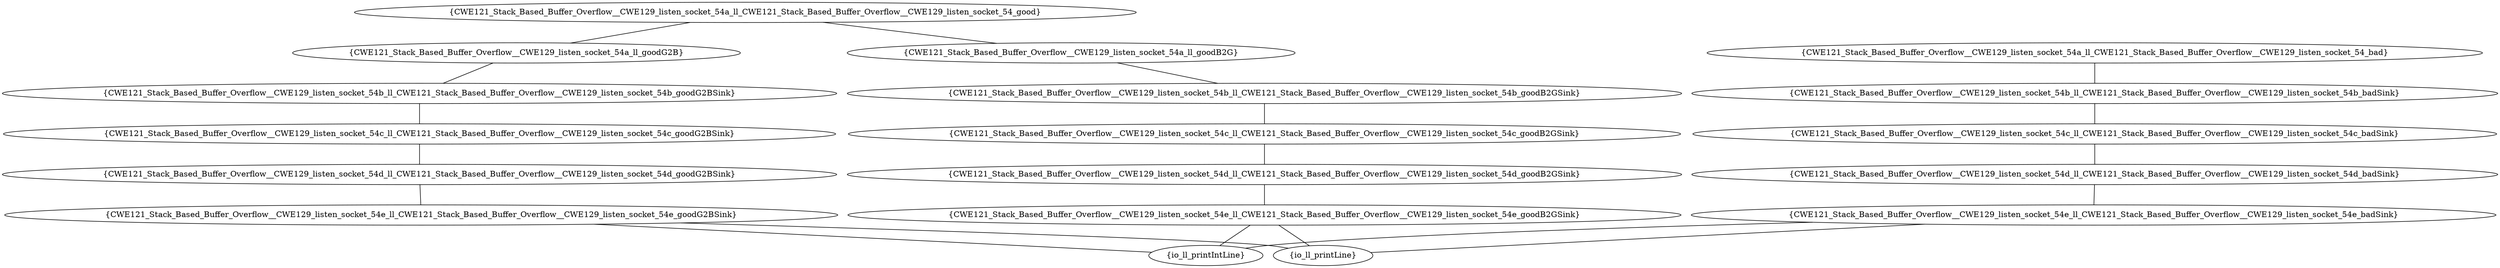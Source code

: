 graph "cg graph" {
CWE121_Stack_Based_Buffer_Overflow__CWE129_listen_socket_54c_ll_CWE121_Stack_Based_Buffer_Overflow__CWE129_listen_socket_54c_badSink [label="{CWE121_Stack_Based_Buffer_Overflow__CWE129_listen_socket_54c_ll_CWE121_Stack_Based_Buffer_Overflow__CWE129_listen_socket_54c_badSink}"];
CWE121_Stack_Based_Buffer_Overflow__CWE129_listen_socket_54d_ll_CWE121_Stack_Based_Buffer_Overflow__CWE129_listen_socket_54d_badSink [label="{CWE121_Stack_Based_Buffer_Overflow__CWE129_listen_socket_54d_ll_CWE121_Stack_Based_Buffer_Overflow__CWE129_listen_socket_54d_badSink}"];
CWE121_Stack_Based_Buffer_Overflow__CWE129_listen_socket_54c_ll_CWE121_Stack_Based_Buffer_Overflow__CWE129_listen_socket_54c_goodG2BSink [label="{CWE121_Stack_Based_Buffer_Overflow__CWE129_listen_socket_54c_ll_CWE121_Stack_Based_Buffer_Overflow__CWE129_listen_socket_54c_goodG2BSink}"];
CWE121_Stack_Based_Buffer_Overflow__CWE129_listen_socket_54d_ll_CWE121_Stack_Based_Buffer_Overflow__CWE129_listen_socket_54d_goodG2BSink [label="{CWE121_Stack_Based_Buffer_Overflow__CWE129_listen_socket_54d_ll_CWE121_Stack_Based_Buffer_Overflow__CWE129_listen_socket_54d_goodG2BSink}"];
CWE121_Stack_Based_Buffer_Overflow__CWE129_listen_socket_54d_ll_CWE121_Stack_Based_Buffer_Overflow__CWE129_listen_socket_54d_goodB2GSink [label="{CWE121_Stack_Based_Buffer_Overflow__CWE129_listen_socket_54d_ll_CWE121_Stack_Based_Buffer_Overflow__CWE129_listen_socket_54d_goodB2GSink}"];
CWE121_Stack_Based_Buffer_Overflow__CWE129_listen_socket_54e_ll_CWE121_Stack_Based_Buffer_Overflow__CWE129_listen_socket_54e_goodB2GSink [label="{CWE121_Stack_Based_Buffer_Overflow__CWE129_listen_socket_54e_ll_CWE121_Stack_Based_Buffer_Overflow__CWE129_listen_socket_54e_goodB2GSink}"];
CWE121_Stack_Based_Buffer_Overflow__CWE129_listen_socket_54c_ll_CWE121_Stack_Based_Buffer_Overflow__CWE129_listen_socket_54c_goodB2GSink [label="{CWE121_Stack_Based_Buffer_Overflow__CWE129_listen_socket_54c_ll_CWE121_Stack_Based_Buffer_Overflow__CWE129_listen_socket_54c_goodB2GSink}"];
CWE121_Stack_Based_Buffer_Overflow__CWE129_listen_socket_54b_ll_CWE121_Stack_Based_Buffer_Overflow__CWE129_listen_socket_54b_goodG2BSink [label="{CWE121_Stack_Based_Buffer_Overflow__CWE129_listen_socket_54b_ll_CWE121_Stack_Based_Buffer_Overflow__CWE129_listen_socket_54b_goodG2BSink}"];
CWE121_Stack_Based_Buffer_Overflow__CWE129_listen_socket_54a_ll_goodB2G [label="{CWE121_Stack_Based_Buffer_Overflow__CWE129_listen_socket_54a_ll_goodB2G}"];
CWE121_Stack_Based_Buffer_Overflow__CWE129_listen_socket_54b_ll_CWE121_Stack_Based_Buffer_Overflow__CWE129_listen_socket_54b_goodB2GSink [label="{CWE121_Stack_Based_Buffer_Overflow__CWE129_listen_socket_54b_ll_CWE121_Stack_Based_Buffer_Overflow__CWE129_listen_socket_54b_goodB2GSink}"];
CWE121_Stack_Based_Buffer_Overflow__CWE129_listen_socket_54a_ll_goodG2B [label="{CWE121_Stack_Based_Buffer_Overflow__CWE129_listen_socket_54a_ll_goodG2B}"];
CWE121_Stack_Based_Buffer_Overflow__CWE129_listen_socket_54b_ll_CWE121_Stack_Based_Buffer_Overflow__CWE129_listen_socket_54b_badSink [label="{CWE121_Stack_Based_Buffer_Overflow__CWE129_listen_socket_54b_ll_CWE121_Stack_Based_Buffer_Overflow__CWE129_listen_socket_54b_badSink}"];
CWE121_Stack_Based_Buffer_Overflow__CWE129_listen_socket_54a_ll_CWE121_Stack_Based_Buffer_Overflow__CWE129_listen_socket_54_good [label="{CWE121_Stack_Based_Buffer_Overflow__CWE129_listen_socket_54a_ll_CWE121_Stack_Based_Buffer_Overflow__CWE129_listen_socket_54_good}"];
CWE121_Stack_Based_Buffer_Overflow__CWE129_listen_socket_54e_ll_CWE121_Stack_Based_Buffer_Overflow__CWE129_listen_socket_54e_goodG2BSink [label="{CWE121_Stack_Based_Buffer_Overflow__CWE129_listen_socket_54e_ll_CWE121_Stack_Based_Buffer_Overflow__CWE129_listen_socket_54e_goodG2BSink}"];
CWE121_Stack_Based_Buffer_Overflow__CWE129_listen_socket_54a_ll_CWE121_Stack_Based_Buffer_Overflow__CWE129_listen_socket_54_bad [label="{CWE121_Stack_Based_Buffer_Overflow__CWE129_listen_socket_54a_ll_CWE121_Stack_Based_Buffer_Overflow__CWE129_listen_socket_54_bad}"];
io_ll_printIntLine [label="{io_ll_printIntLine}"];
io_ll_printLine [label="{io_ll_printLine}"];
CWE121_Stack_Based_Buffer_Overflow__CWE129_listen_socket_54e_ll_CWE121_Stack_Based_Buffer_Overflow__CWE129_listen_socket_54e_badSink [label="{CWE121_Stack_Based_Buffer_Overflow__CWE129_listen_socket_54e_ll_CWE121_Stack_Based_Buffer_Overflow__CWE129_listen_socket_54e_badSink}"];
CWE121_Stack_Based_Buffer_Overflow__CWE129_listen_socket_54c_ll_CWE121_Stack_Based_Buffer_Overflow__CWE129_listen_socket_54c_badSink -- CWE121_Stack_Based_Buffer_Overflow__CWE129_listen_socket_54d_ll_CWE121_Stack_Based_Buffer_Overflow__CWE129_listen_socket_54d_badSink;
CWE121_Stack_Based_Buffer_Overflow__CWE129_listen_socket_54c_ll_CWE121_Stack_Based_Buffer_Overflow__CWE129_listen_socket_54c_goodG2BSink -- CWE121_Stack_Based_Buffer_Overflow__CWE129_listen_socket_54d_ll_CWE121_Stack_Based_Buffer_Overflow__CWE129_listen_socket_54d_goodG2BSink;
CWE121_Stack_Based_Buffer_Overflow__CWE129_listen_socket_54d_ll_CWE121_Stack_Based_Buffer_Overflow__CWE129_listen_socket_54d_goodB2GSink -- CWE121_Stack_Based_Buffer_Overflow__CWE129_listen_socket_54e_ll_CWE121_Stack_Based_Buffer_Overflow__CWE129_listen_socket_54e_goodB2GSink;
CWE121_Stack_Based_Buffer_Overflow__CWE129_listen_socket_54c_ll_CWE121_Stack_Based_Buffer_Overflow__CWE129_listen_socket_54c_goodB2GSink -- CWE121_Stack_Based_Buffer_Overflow__CWE129_listen_socket_54d_ll_CWE121_Stack_Based_Buffer_Overflow__CWE129_listen_socket_54d_goodB2GSink;
CWE121_Stack_Based_Buffer_Overflow__CWE129_listen_socket_54b_ll_CWE121_Stack_Based_Buffer_Overflow__CWE129_listen_socket_54b_goodG2BSink -- CWE121_Stack_Based_Buffer_Overflow__CWE129_listen_socket_54c_ll_CWE121_Stack_Based_Buffer_Overflow__CWE129_listen_socket_54c_goodG2BSink;
CWE121_Stack_Based_Buffer_Overflow__CWE129_listen_socket_54a_ll_goodB2G -- CWE121_Stack_Based_Buffer_Overflow__CWE129_listen_socket_54b_ll_CWE121_Stack_Based_Buffer_Overflow__CWE129_listen_socket_54b_goodB2GSink;
CWE121_Stack_Based_Buffer_Overflow__CWE129_listen_socket_54a_ll_goodG2B -- CWE121_Stack_Based_Buffer_Overflow__CWE129_listen_socket_54b_ll_CWE121_Stack_Based_Buffer_Overflow__CWE129_listen_socket_54b_goodG2BSink;
CWE121_Stack_Based_Buffer_Overflow__CWE129_listen_socket_54b_ll_CWE121_Stack_Based_Buffer_Overflow__CWE129_listen_socket_54b_badSink -- CWE121_Stack_Based_Buffer_Overflow__CWE129_listen_socket_54c_ll_CWE121_Stack_Based_Buffer_Overflow__CWE129_listen_socket_54c_badSink;
CWE121_Stack_Based_Buffer_Overflow__CWE129_listen_socket_54a_ll_CWE121_Stack_Based_Buffer_Overflow__CWE129_listen_socket_54_good -- CWE121_Stack_Based_Buffer_Overflow__CWE129_listen_socket_54a_ll_goodG2B;
CWE121_Stack_Based_Buffer_Overflow__CWE129_listen_socket_54a_ll_CWE121_Stack_Based_Buffer_Overflow__CWE129_listen_socket_54_good -- CWE121_Stack_Based_Buffer_Overflow__CWE129_listen_socket_54a_ll_goodB2G;
CWE121_Stack_Based_Buffer_Overflow__CWE129_listen_socket_54d_ll_CWE121_Stack_Based_Buffer_Overflow__CWE129_listen_socket_54d_goodG2BSink -- CWE121_Stack_Based_Buffer_Overflow__CWE129_listen_socket_54e_ll_CWE121_Stack_Based_Buffer_Overflow__CWE129_listen_socket_54e_goodG2BSink;
CWE121_Stack_Based_Buffer_Overflow__CWE129_listen_socket_54a_ll_CWE121_Stack_Based_Buffer_Overflow__CWE129_listen_socket_54_bad -- CWE121_Stack_Based_Buffer_Overflow__CWE129_listen_socket_54b_ll_CWE121_Stack_Based_Buffer_Overflow__CWE129_listen_socket_54b_badSink;
CWE121_Stack_Based_Buffer_Overflow__CWE129_listen_socket_54e_ll_CWE121_Stack_Based_Buffer_Overflow__CWE129_listen_socket_54e_goodB2GSink -- io_ll_printIntLine;
CWE121_Stack_Based_Buffer_Overflow__CWE129_listen_socket_54e_ll_CWE121_Stack_Based_Buffer_Overflow__CWE129_listen_socket_54e_goodB2GSink -- io_ll_printLine;
CWE121_Stack_Based_Buffer_Overflow__CWE129_listen_socket_54b_ll_CWE121_Stack_Based_Buffer_Overflow__CWE129_listen_socket_54b_goodB2GSink -- CWE121_Stack_Based_Buffer_Overflow__CWE129_listen_socket_54c_ll_CWE121_Stack_Based_Buffer_Overflow__CWE129_listen_socket_54c_goodB2GSink;
CWE121_Stack_Based_Buffer_Overflow__CWE129_listen_socket_54e_ll_CWE121_Stack_Based_Buffer_Overflow__CWE129_listen_socket_54e_badSink -- io_ll_printIntLine;
CWE121_Stack_Based_Buffer_Overflow__CWE129_listen_socket_54e_ll_CWE121_Stack_Based_Buffer_Overflow__CWE129_listen_socket_54e_badSink -- io_ll_printLine;
CWE121_Stack_Based_Buffer_Overflow__CWE129_listen_socket_54d_ll_CWE121_Stack_Based_Buffer_Overflow__CWE129_listen_socket_54d_badSink -- CWE121_Stack_Based_Buffer_Overflow__CWE129_listen_socket_54e_ll_CWE121_Stack_Based_Buffer_Overflow__CWE129_listen_socket_54e_badSink;
CWE121_Stack_Based_Buffer_Overflow__CWE129_listen_socket_54e_ll_CWE121_Stack_Based_Buffer_Overflow__CWE129_listen_socket_54e_goodG2BSink -- io_ll_printIntLine;
CWE121_Stack_Based_Buffer_Overflow__CWE129_listen_socket_54e_ll_CWE121_Stack_Based_Buffer_Overflow__CWE129_listen_socket_54e_goodG2BSink -- io_ll_printLine;
}
